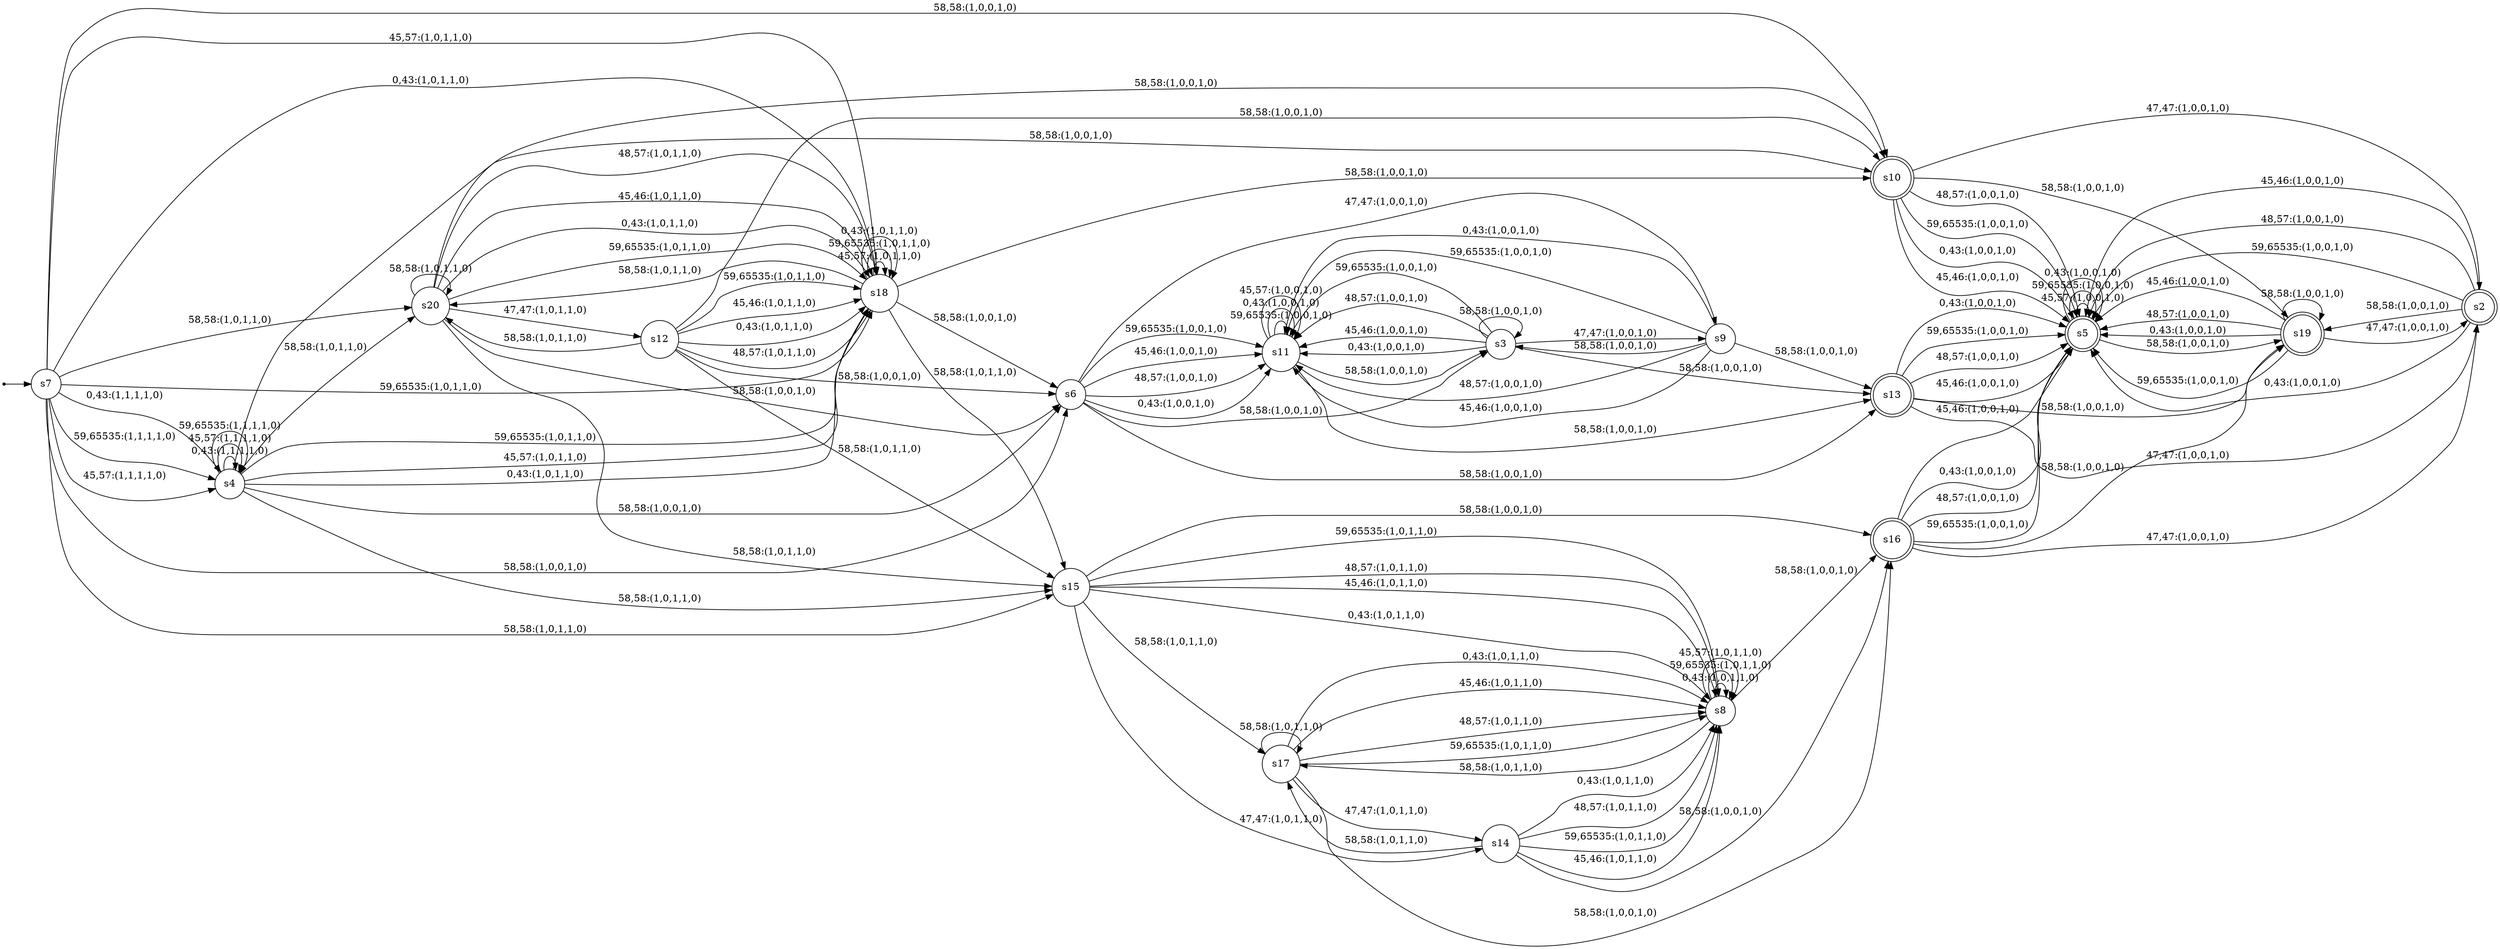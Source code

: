 
      digraph G {
        rankdir=LR;
        init [shape=point];
        node [shape = doublecircle];
        s5 s2 s16 s19 s10 s13
        node [shape = circle];
        init -> s7;
        s20 -> s12 [label = "47,47:(1,0,1,1,0)"]
        s20 -> s18 [label = "48,57:(1,0,1,1,0)"]
        s20 -> s18 [label = "45,46:(1,0,1,1,0)"]
        s20 -> s20 [label = "58,58:(1,0,1,1,0)"]
        s20 -> s6 [label = "58,58:(1,0,0,1,0)"]
        s20 -> s18 [label = "0,43:(1,0,1,1,0)"]
        s20 -> s10 [label = "58,58:(1,0,0,1,0)"]
        s20 -> s18 [label = "59,65535:(1,0,1,1,0)"]
        s20 -> s15 [label = "58,58:(1,0,1,1,0)"]
        s19 -> s19 [label = "58,58:(1,0,0,1,0)"]
        s19 -> s2 [label = "47,47:(1,0,0,1,0)"]
        s19 -> s5 [label = "59,65535:(1,0,0,1,0)"]
        s19 -> s5 [label = "45,46:(1,0,0,1,0)"]
        s19 -> s5 [label = "48,57:(1,0,0,1,0)"]
        s19 -> s5 [label = "0,43:(1,0,0,1,0)"]
        s18 -> s10 [label = "58,58:(1,0,0,1,0)"]
        s18 -> s18 [label = "45,57:(1,0,1,1,0)"]
        s18 -> s18 [label = "59,65535:(1,0,1,1,0)"]
        s18 -> s6 [label = "58,58:(1,0,0,1,0)"]
        s18 -> s15 [label = "58,58:(1,0,1,1,0)"]
        s18 -> s20 [label = "58,58:(1,0,1,1,0)"]
        s18 -> s18 [label = "0,43:(1,0,1,1,0)"]
        s17 -> s8 [label = "0,43:(1,0,1,1,0)"]
        s17 -> s8 [label = "45,46:(1,0,1,1,0)"]
        s17 -> s16 [label = "58,58:(1,0,0,1,0)"]
        s17 -> s8 [label = "48,57:(1,0,1,1,0)"]
        s17 -> s17 [label = "58,58:(1,0,1,1,0)"]
        s17 -> s14 [label = "47,47:(1,0,1,1,0)"]
        s17 -> s8 [label = "59,65535:(1,0,1,1,0)"]
        s16 -> s5 [label = "45,46:(1,0,0,1,0)"]
        s16 -> s19 [label = "58,58:(1,0,0,1,0)"]
        s16 -> s5 [label = "0,43:(1,0,0,1,0)"]
        s16 -> s5 [label = "48,57:(1,0,0,1,0)"]
        s16 -> s5 [label = "59,65535:(1,0,0,1,0)"]
        s16 -> s2 [label = "47,47:(1,0,0,1,0)"]
        s15 -> s14 [label = "47,47:(1,0,1,1,0)"]
        s15 -> s16 [label = "58,58:(1,0,0,1,0)"]
        s15 -> s8 [label = "48,57:(1,0,1,1,0)"]
        s15 -> s8 [label = "59,65535:(1,0,1,1,0)"]
        s15 -> s8 [label = "45,46:(1,0,1,1,0)"]
        s15 -> s17 [label = "58,58:(1,0,1,1,0)"]
        s15 -> s8 [label = "0,43:(1,0,1,1,0)"]
        s14 -> s8 [label = "48,57:(1,0,1,1,0)"]
        s14 -> s16 [label = "58,58:(1,0,0,1,0)"]
        s14 -> s8 [label = "59,65535:(1,0,1,1,0)"]
        s14 -> s8 [label = "45,46:(1,0,1,1,0)"]
        s14 -> s17 [label = "58,58:(1,0,1,1,0)"]
        s14 -> s8 [label = "0,43:(1,0,1,1,0)"]
        s13 -> s19 [label = "58,58:(1,0,0,1,0)"]
        s13 -> s5 [label = "0,43:(1,0,0,1,0)"]
        s13 -> s5 [label = "59,65535:(1,0,0,1,0)"]
        s13 -> s5 [label = "48,57:(1,0,0,1,0)"]
        s13 -> s2 [label = "47,47:(1,0,0,1,0)"]
        s13 -> s5 [label = "45,46:(1,0,0,1,0)"]
        s12 -> s6 [label = "58,58:(1,0,0,1,0)"]
        s12 -> s18 [label = "0,43:(1,0,1,1,0)"]
        s12 -> s15 [label = "58,58:(1,0,1,1,0)"]
        s12 -> s20 [label = "58,58:(1,0,1,1,0)"]
        s12 -> s18 [label = "48,57:(1,0,1,1,0)"]
        s12 -> s18 [label = "59,65535:(1,0,1,1,0)"]
        s12 -> s10 [label = "58,58:(1,0,0,1,0)"]
        s12 -> s18 [label = "45,46:(1,0,1,1,0)"]
        s11 -> s3 [label = "58,58:(1,0,0,1,0)"]
        s11 -> s13 [label = "58,58:(1,0,0,1,0)"]
        s11 -> s11 [label = "59,65535:(1,0,0,1,0)"]
        s11 -> s11 [label = "0,43:(1,0,0,1,0)"]
        s11 -> s11 [label = "45,57:(1,0,0,1,0)"]
        s10 -> s5 [label = "48,57:(1,0,0,1,0)"]
        s10 -> s19 [label = "58,58:(1,0,0,1,0)"]
        s10 -> s2 [label = "47,47:(1,0,0,1,0)"]
        s10 -> s5 [label = "59,65535:(1,0,0,1,0)"]
        s10 -> s5 [label = "0,43:(1,0,0,1,0)"]
        s10 -> s5 [label = "45,46:(1,0,0,1,0)"]
        s9 -> s13 [label = "58,58:(1,0,0,1,0)"]
        s9 -> s11 [label = "48,57:(1,0,0,1,0)"]
        s9 -> s11 [label = "45,46:(1,0,0,1,0)"]
        s9 -> s3 [label = "58,58:(1,0,0,1,0)"]
        s9 -> s11 [label = "0,43:(1,0,0,1,0)"]
        s9 -> s11 [label = "59,65535:(1,0,0,1,0)"]
        s8 -> s8 [label = "0,43:(1,0,1,1,0)"]
        s8 -> s8 [label = "59,65535:(1,0,1,1,0)"]
        s8 -> s8 [label = "45,57:(1,0,1,1,0)"]
        s8 -> s16 [label = "58,58:(1,0,0,1,0)"]
        s8 -> s17 [label = "58,58:(1,0,1,1,0)"]
        s7 -> s4 [label = "0,43:(1,1,1,1,0)"]
        s7 -> s20 [label = "58,58:(1,0,1,1,0)"]
        s7 -> s4 [label = "59,65535:(1,1,1,1,0)"]
        s7 -> s18 [label = "59,65535:(1,0,1,1,0)"]
        s7 -> s6 [label = "58,58:(1,0,0,1,0)"]
        s7 -> s10 [label = "58,58:(1,0,0,1,0)"]
        s7 -> s18 [label = "45,57:(1,0,1,1,0)"]
        s7 -> s4 [label = "45,57:(1,1,1,1,0)"]
        s7 -> s18 [label = "0,43:(1,0,1,1,0)"]
        s7 -> s15 [label = "58,58:(1,0,1,1,0)"]
        s6 -> s11 [label = "59,65535:(1,0,0,1,0)"]
        s6 -> s11 [label = "45,46:(1,0,0,1,0)"]
        s6 -> s13 [label = "58,58:(1,0,0,1,0)"]
        s6 -> s9 [label = "47,47:(1,0,0,1,0)"]
        s6 -> s11 [label = "48,57:(1,0,0,1,0)"]
        s6 -> s3 [label = "58,58:(1,0,0,1,0)"]
        s6 -> s11 [label = "0,43:(1,0,0,1,0)"]
        s5 -> s5 [label = "45,57:(1,0,0,1,0)"]
        s5 -> s5 [label = "59,65535:(1,0,0,1,0)"]
        s5 -> s5 [label = "0,43:(1,0,0,1,0)"]
        s5 -> s19 [label = "58,58:(1,0,0,1,0)"]
        s4 -> s4 [label = "0,43:(1,1,1,1,0)"]
        s4 -> s10 [label = "58,58:(1,0,0,1,0)"]
        s4 -> s6 [label = "58,58:(1,0,0,1,0)"]
        s4 -> s4 [label = "45,57:(1,1,1,1,0)"]
        s4 -> s4 [label = "59,65535:(1,1,1,1,0)"]
        s4 -> s20 [label = "58,58:(1,0,1,1,0)"]
        s4 -> s18 [label = "59,65535:(1,0,1,1,0)"]
        s4 -> s15 [label = "58,58:(1,0,1,1,0)"]
        s4 -> s18 [label = "45,57:(1,0,1,1,0)"]
        s4 -> s18 [label = "0,43:(1,0,1,1,0)"]
        s3 -> s3 [label = "58,58:(1,0,0,1,0)"]
        s3 -> s11 [label = "59,65535:(1,0,0,1,0)"]
        s3 -> s11 [label = "48,57:(1,0,0,1,0)"]
        s3 -> s11 [label = "45,46:(1,0,0,1,0)"]
        s3 -> s11 [label = "0,43:(1,0,0,1,0)"]
        s3 -> s9 [label = "47,47:(1,0,0,1,0)"]
        s3 -> s13 [label = "58,58:(1,0,0,1,0)"]
        s2 -> s5 [label = "45,46:(1,0,0,1,0)"]
        s2 -> s5 [label = "48,57:(1,0,0,1,0)"]
        s2 -> s5 [label = "59,65535:(1,0,0,1,0)"]
        s2 -> s5 [label = "0,43:(1,0,0,1,0)"]
        s2 -> s19 [label = "58,58:(1,0,0,1,0)"]}